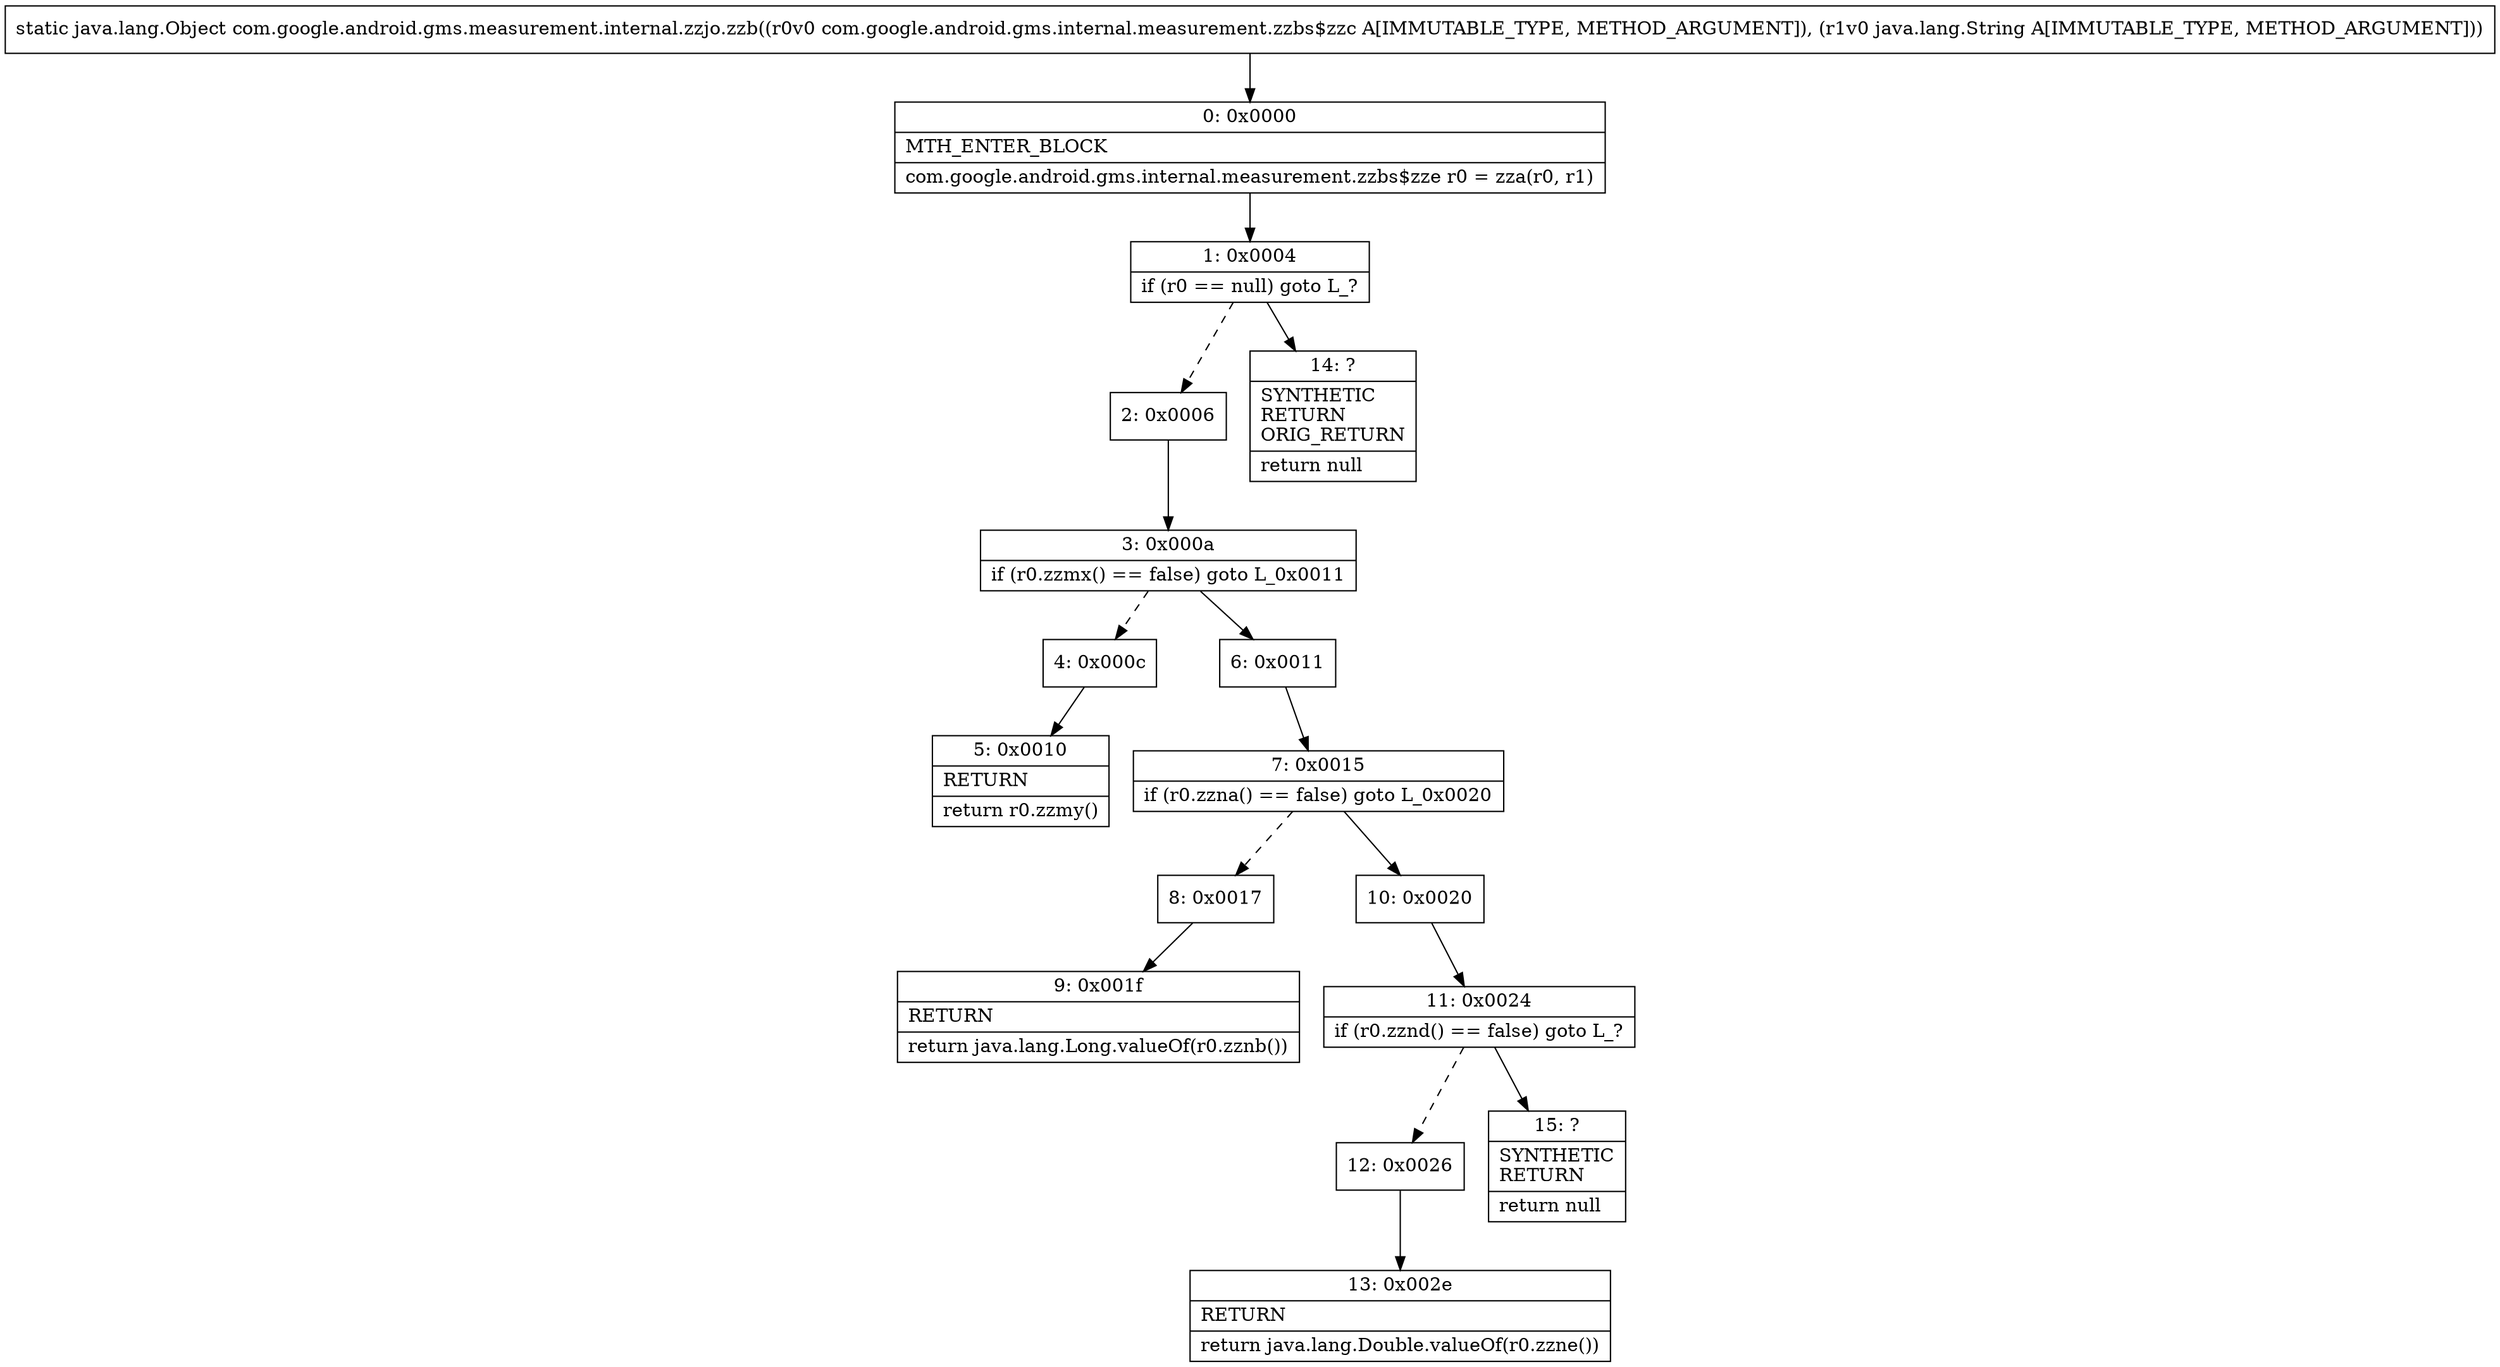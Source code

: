 digraph "CFG forcom.google.android.gms.measurement.internal.zzjo.zzb(Lcom\/google\/android\/gms\/internal\/measurement\/zzbs$zzc;Ljava\/lang\/String;)Ljava\/lang\/Object;" {
Node_0 [shape=record,label="{0\:\ 0x0000|MTH_ENTER_BLOCK\l|com.google.android.gms.internal.measurement.zzbs$zze r0 = zza(r0, r1)\l}"];
Node_1 [shape=record,label="{1\:\ 0x0004|if (r0 == null) goto L_?\l}"];
Node_2 [shape=record,label="{2\:\ 0x0006}"];
Node_3 [shape=record,label="{3\:\ 0x000a|if (r0.zzmx() == false) goto L_0x0011\l}"];
Node_4 [shape=record,label="{4\:\ 0x000c}"];
Node_5 [shape=record,label="{5\:\ 0x0010|RETURN\l|return r0.zzmy()\l}"];
Node_6 [shape=record,label="{6\:\ 0x0011}"];
Node_7 [shape=record,label="{7\:\ 0x0015|if (r0.zzna() == false) goto L_0x0020\l}"];
Node_8 [shape=record,label="{8\:\ 0x0017}"];
Node_9 [shape=record,label="{9\:\ 0x001f|RETURN\l|return java.lang.Long.valueOf(r0.zznb())\l}"];
Node_10 [shape=record,label="{10\:\ 0x0020}"];
Node_11 [shape=record,label="{11\:\ 0x0024|if (r0.zznd() == false) goto L_?\l}"];
Node_12 [shape=record,label="{12\:\ 0x0026}"];
Node_13 [shape=record,label="{13\:\ 0x002e|RETURN\l|return java.lang.Double.valueOf(r0.zzne())\l}"];
Node_14 [shape=record,label="{14\:\ ?|SYNTHETIC\lRETURN\lORIG_RETURN\l|return null\l}"];
Node_15 [shape=record,label="{15\:\ ?|SYNTHETIC\lRETURN\l|return null\l}"];
MethodNode[shape=record,label="{static java.lang.Object com.google.android.gms.measurement.internal.zzjo.zzb((r0v0 com.google.android.gms.internal.measurement.zzbs$zzc A[IMMUTABLE_TYPE, METHOD_ARGUMENT]), (r1v0 java.lang.String A[IMMUTABLE_TYPE, METHOD_ARGUMENT])) }"];
MethodNode -> Node_0;
Node_0 -> Node_1;
Node_1 -> Node_2[style=dashed];
Node_1 -> Node_14;
Node_2 -> Node_3;
Node_3 -> Node_4[style=dashed];
Node_3 -> Node_6;
Node_4 -> Node_5;
Node_6 -> Node_7;
Node_7 -> Node_8[style=dashed];
Node_7 -> Node_10;
Node_8 -> Node_9;
Node_10 -> Node_11;
Node_11 -> Node_12[style=dashed];
Node_11 -> Node_15;
Node_12 -> Node_13;
}

